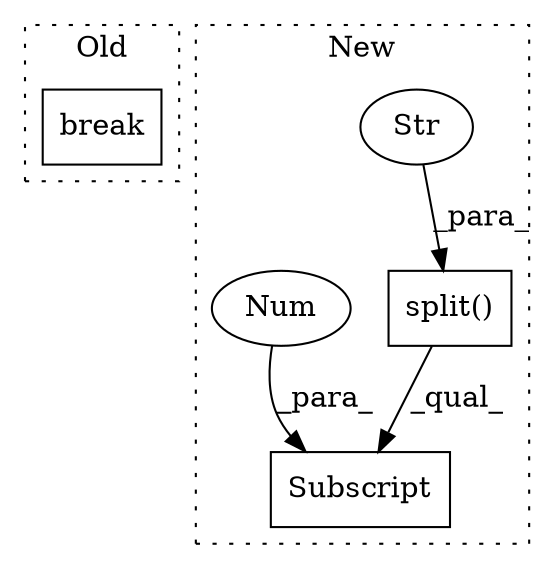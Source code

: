 digraph G {
subgraph cluster0 {
1 [label="break" a="94" s="6915" l="5" shape="box"];
label = "Old";
style="dotted";
}
subgraph cluster1 {
2 [label="split()" a="75" s="6082,6121" l="13,1" shape="box"];
3 [label="Str" a="66" s="6095" l="26" shape="ellipse"];
4 [label="Subscript" a="63" s="6082,0" l="43,0" shape="box"];
5 [label="Num" a="76" s="6123" l="1" shape="ellipse"];
label = "New";
style="dotted";
}
2 -> 4 [label="_qual_"];
3 -> 2 [label="_para_"];
5 -> 4 [label="_para_"];
}